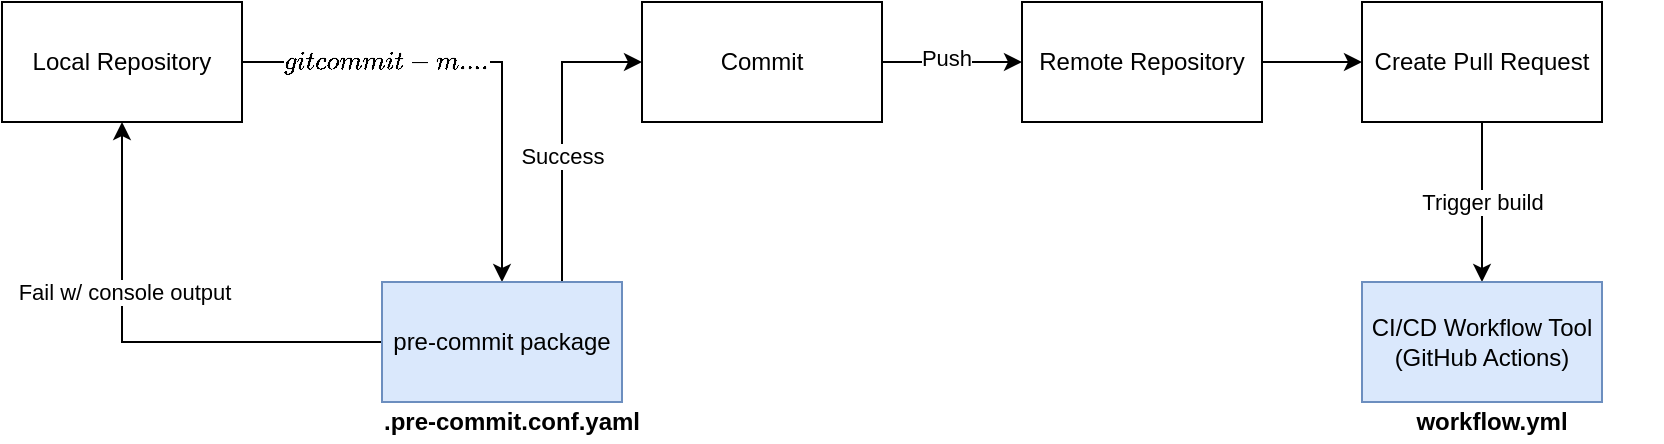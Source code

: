 <mxfile version="14.0.1" type="github">
  <diagram id="LUZRpnDYOSmTcrTUCKQi" name="Page-1">
    <mxGraphModel dx="2248" dy="1072" grid="1" gridSize="10" guides="1" tooltips="1" connect="1" arrows="1" fold="1" page="1" pageScale="1" pageWidth="850" pageHeight="1100" math="0" shadow="0">
      <root>
        <mxCell id="0" />
        <mxCell id="1" parent="0" />
        <mxCell id="aiKtJf3bWdpTuvma7a3a-4" style="edgeStyle=orthogonalEdgeStyle;rounded=0;orthogonalLoop=1;jettySize=auto;html=1;entryX=0.5;entryY=0;entryDx=0;entryDy=0;" edge="1" parent="1" source="aiKtJf3bWdpTuvma7a3a-1" target="aiKtJf3bWdpTuvma7a3a-7">
          <mxGeometry relative="1" as="geometry" />
        </mxCell>
        <mxCell id="aiKtJf3bWdpTuvma7a3a-24" value="`git commit -m ....`" style="edgeLabel;html=1;align=center;verticalAlign=middle;resizable=0;points=[];" vertex="1" connectable="0" parent="aiKtJf3bWdpTuvma7a3a-4">
          <mxGeometry x="-0.5" y="-1" relative="1" as="geometry">
            <mxPoint x="12" y="-1" as="offset" />
          </mxGeometry>
        </mxCell>
        <mxCell id="aiKtJf3bWdpTuvma7a3a-1" value="Local Repository" style="rounded=0;whiteSpace=wrap;html=1;" vertex="1" parent="1">
          <mxGeometry x="-20" y="320" width="120" height="60" as="geometry" />
        </mxCell>
        <mxCell id="aiKtJf3bWdpTuvma7a3a-5" style="edgeStyle=orthogonalEdgeStyle;rounded=0;orthogonalLoop=1;jettySize=auto;html=1;" edge="1" parent="1" source="aiKtJf3bWdpTuvma7a3a-2" target="aiKtJf3bWdpTuvma7a3a-3">
          <mxGeometry relative="1" as="geometry" />
        </mxCell>
        <mxCell id="aiKtJf3bWdpTuvma7a3a-27" value="Push" style="edgeLabel;html=1;align=center;verticalAlign=middle;resizable=0;points=[];" vertex="1" connectable="0" parent="aiKtJf3bWdpTuvma7a3a-5">
          <mxGeometry x="-0.092" y="2" relative="1" as="geometry">
            <mxPoint as="offset" />
          </mxGeometry>
        </mxCell>
        <mxCell id="aiKtJf3bWdpTuvma7a3a-2" value="Commit" style="rounded=0;whiteSpace=wrap;html=1;" vertex="1" parent="1">
          <mxGeometry x="300" y="320" width="120" height="60" as="geometry" />
        </mxCell>
        <mxCell id="aiKtJf3bWdpTuvma7a3a-26" value="" style="edgeStyle=orthogonalEdgeStyle;rounded=0;orthogonalLoop=1;jettySize=auto;html=1;" edge="1" parent="1" source="aiKtJf3bWdpTuvma7a3a-3" target="aiKtJf3bWdpTuvma7a3a-18">
          <mxGeometry relative="1" as="geometry" />
        </mxCell>
        <mxCell id="aiKtJf3bWdpTuvma7a3a-3" value="Remote Repository" style="rounded=0;whiteSpace=wrap;html=1;" vertex="1" parent="1">
          <mxGeometry x="490" y="320" width="120" height="60" as="geometry" />
        </mxCell>
        <mxCell id="aiKtJf3bWdpTuvma7a3a-9" style="edgeStyle=orthogonalEdgeStyle;rounded=0;orthogonalLoop=1;jettySize=auto;html=1;exitX=0.75;exitY=0;exitDx=0;exitDy=0;entryX=0;entryY=0.5;entryDx=0;entryDy=0;" edge="1" parent="1" source="aiKtJf3bWdpTuvma7a3a-7" target="aiKtJf3bWdpTuvma7a3a-2">
          <mxGeometry relative="1" as="geometry">
            <mxPoint x="260" y="350" as="targetPoint" />
          </mxGeometry>
        </mxCell>
        <mxCell id="aiKtJf3bWdpTuvma7a3a-25" value="Success" style="edgeLabel;html=1;align=center;verticalAlign=middle;resizable=0;points=[];" vertex="1" connectable="0" parent="aiKtJf3bWdpTuvma7a3a-9">
          <mxGeometry x="-0.16" relative="1" as="geometry">
            <mxPoint as="offset" />
          </mxGeometry>
        </mxCell>
        <mxCell id="aiKtJf3bWdpTuvma7a3a-10" style="edgeStyle=orthogonalEdgeStyle;rounded=0;orthogonalLoop=1;jettySize=auto;html=1;entryX=0.5;entryY=1;entryDx=0;entryDy=0;" edge="1" parent="1" source="aiKtJf3bWdpTuvma7a3a-7" target="aiKtJf3bWdpTuvma7a3a-1">
          <mxGeometry relative="1" as="geometry" />
        </mxCell>
        <mxCell id="aiKtJf3bWdpTuvma7a3a-11" value="Fail w/ console output" style="edgeLabel;html=1;align=center;verticalAlign=middle;resizable=0;points=[];" vertex="1" connectable="0" parent="aiKtJf3bWdpTuvma7a3a-10">
          <mxGeometry x="0.292" y="-1" relative="1" as="geometry">
            <mxPoint as="offset" />
          </mxGeometry>
        </mxCell>
        <mxCell id="aiKtJf3bWdpTuvma7a3a-7" value="&lt;span&gt;pre-commit package&lt;/span&gt;" style="rounded=0;whiteSpace=wrap;html=1;fillColor=#dae8fc;strokeColor=#6c8ebf;fontStyle=0" vertex="1" parent="1">
          <mxGeometry x="170" y="460" width="120" height="60" as="geometry" />
        </mxCell>
        <mxCell id="aiKtJf3bWdpTuvma7a3a-12" value=".pre-commit.conf.yaml" style="text;html=1;strokeColor=none;fillColor=none;align=center;verticalAlign=middle;whiteSpace=wrap;rounded=0;fontStyle=1" vertex="1" parent="1">
          <mxGeometry x="150" y="520" width="170" height="20" as="geometry" />
        </mxCell>
        <mxCell id="aiKtJf3bWdpTuvma7a3a-30" value="Trigger build" style="edgeStyle=orthogonalEdgeStyle;rounded=0;orthogonalLoop=1;jettySize=auto;html=1;" edge="1" parent="1" source="aiKtJf3bWdpTuvma7a3a-18" target="aiKtJf3bWdpTuvma7a3a-19">
          <mxGeometry relative="1" as="geometry" />
        </mxCell>
        <mxCell id="aiKtJf3bWdpTuvma7a3a-18" value="Create Pull Request" style="rounded=0;whiteSpace=wrap;html=1;" vertex="1" parent="1">
          <mxGeometry x="660" y="320" width="120" height="60" as="geometry" />
        </mxCell>
        <mxCell id="aiKtJf3bWdpTuvma7a3a-19" value="CI/CD Workflow Tool (GitHub Actions)" style="rounded=0;whiteSpace=wrap;html=1;fillColor=#dae8fc;strokeColor=#6c8ebf;" vertex="1" parent="1">
          <mxGeometry x="660" y="460" width="120" height="60" as="geometry" />
        </mxCell>
        <mxCell id="aiKtJf3bWdpTuvma7a3a-31" value="workflow.yml" style="text;html=1;strokeColor=none;fillColor=none;align=center;verticalAlign=middle;whiteSpace=wrap;rounded=0;fontStyle=1" vertex="1" parent="1">
          <mxGeometry x="640" y="520" width="170" height="20" as="geometry" />
        </mxCell>
      </root>
    </mxGraphModel>
  </diagram>
</mxfile>
